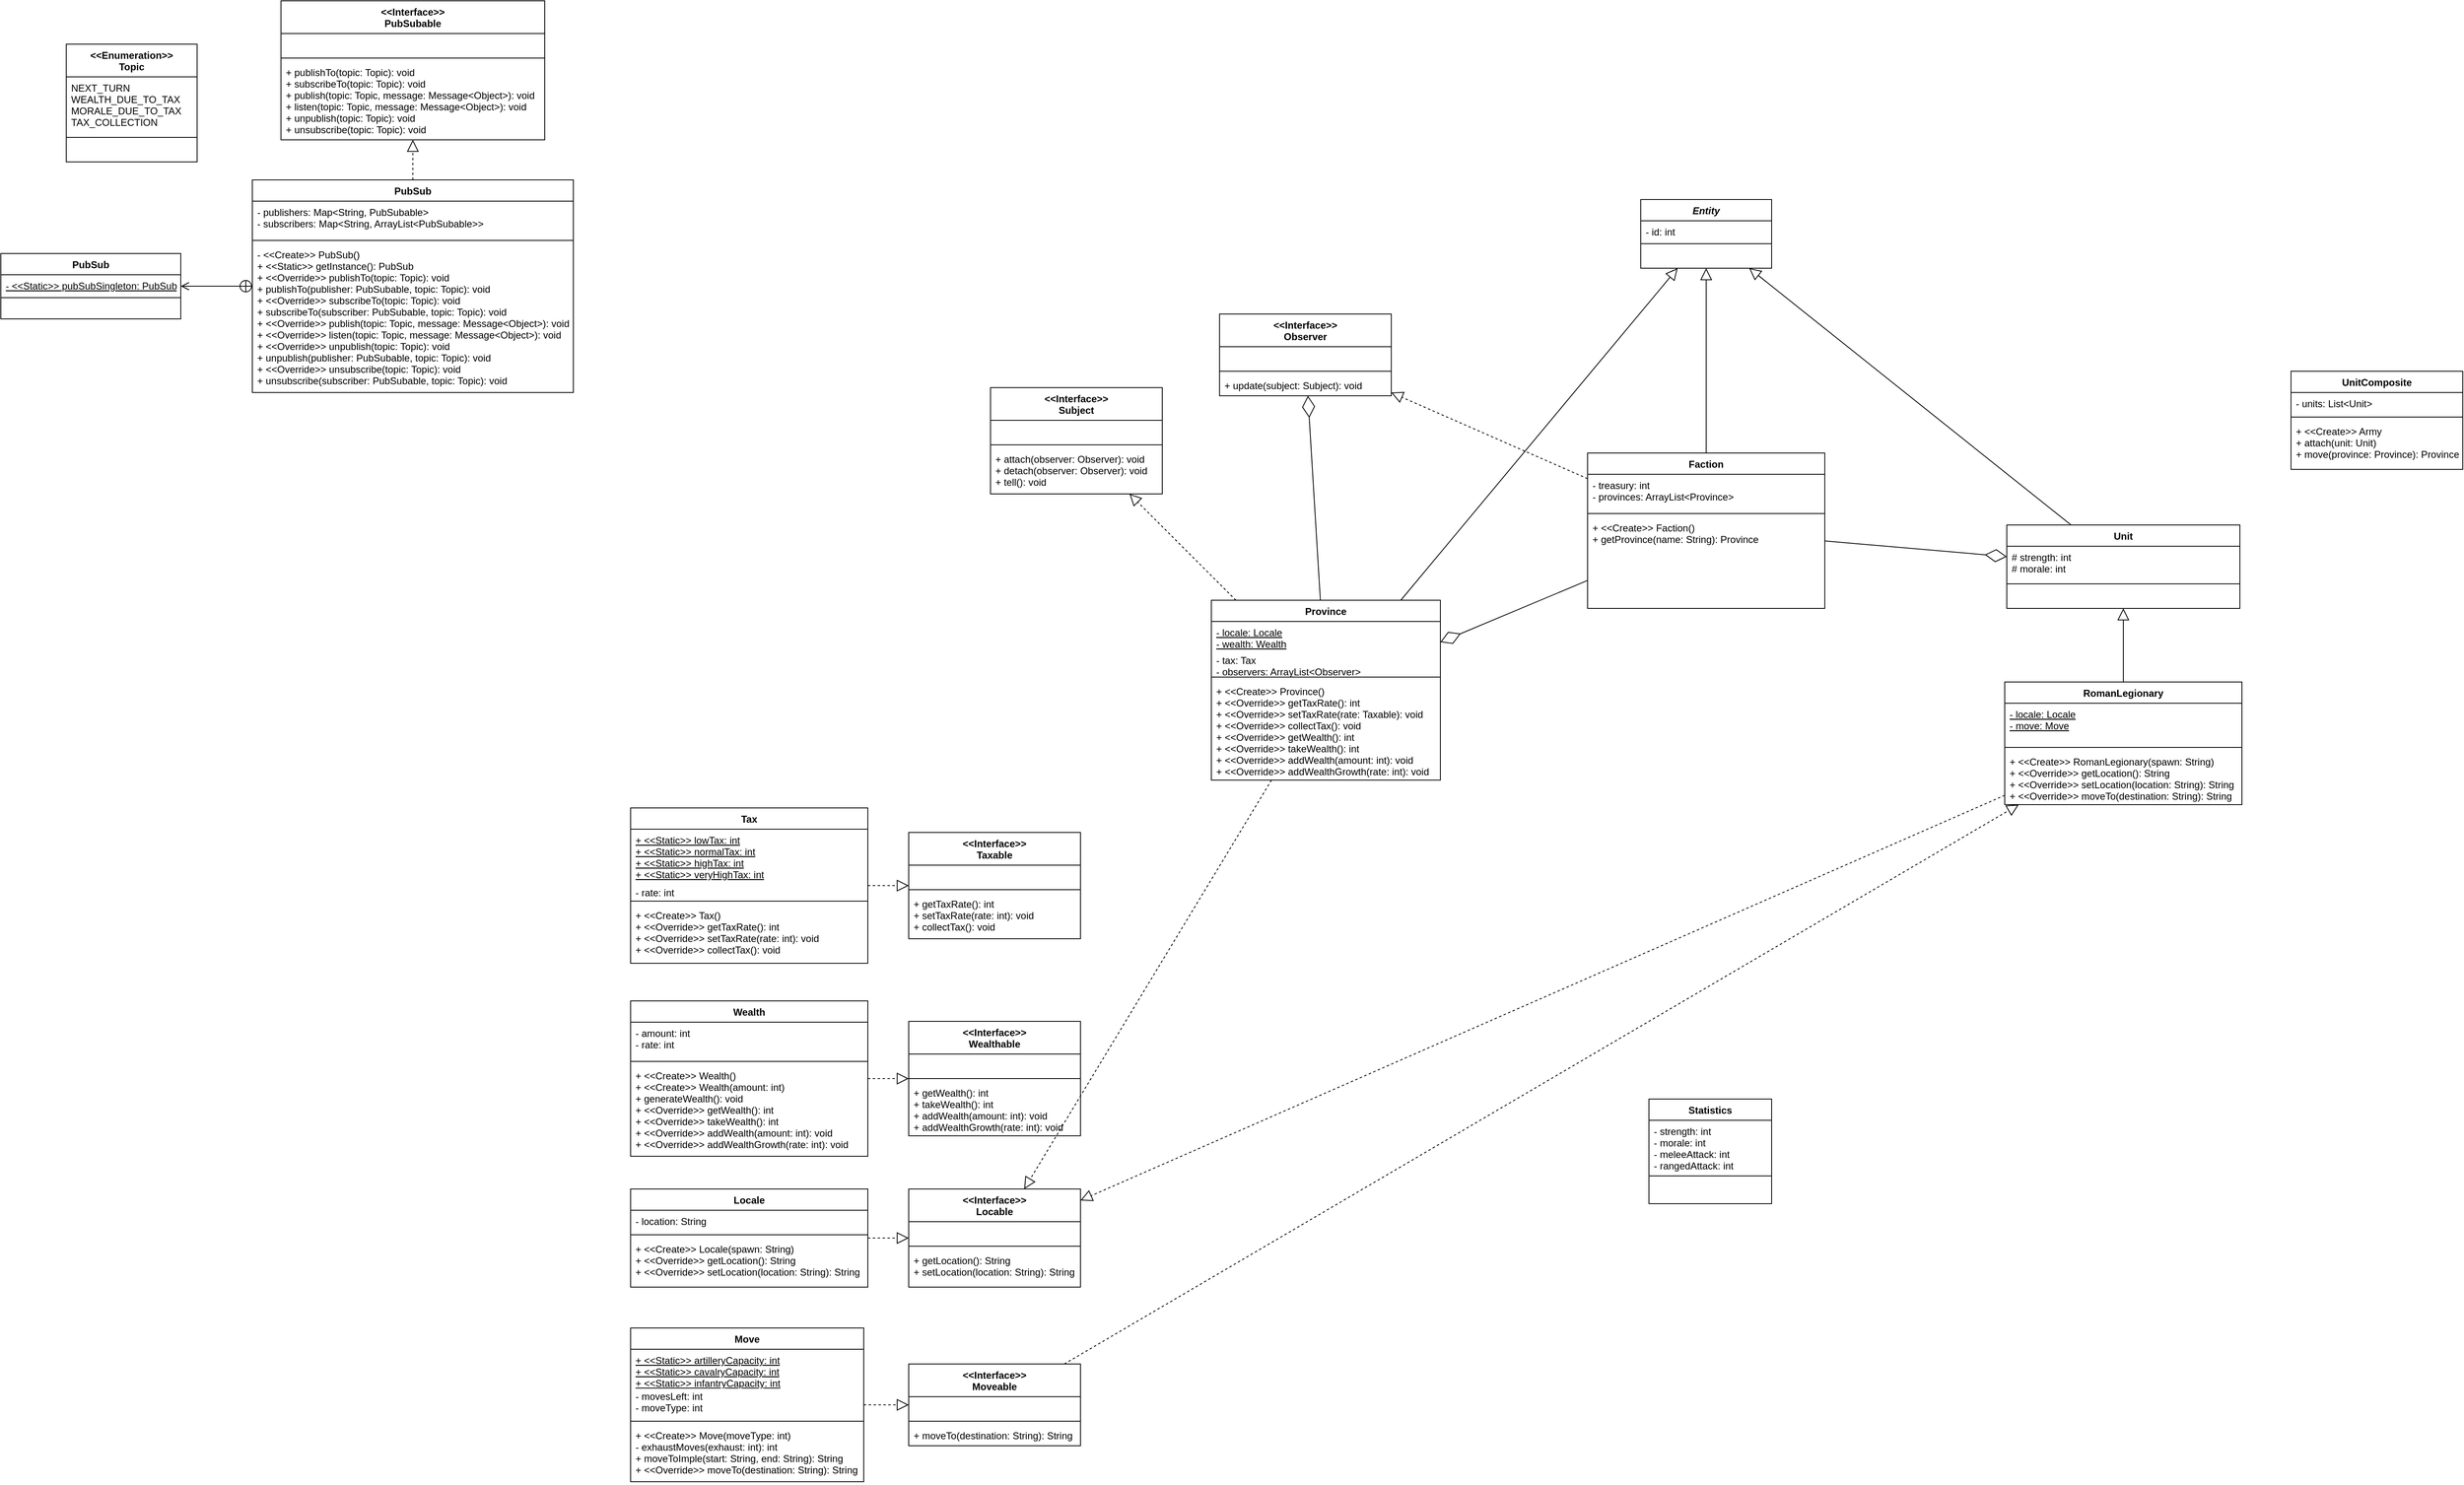<mxfile version="13.6.5">
    <diagram id="6988qr3DfwMfVrB6cIxQ" name="Page-1">
        <mxGraphModel dx="5828" dy="3968" grid="1" gridSize="10" guides="1" tooltips="1" connect="1" arrows="1" fold="1" page="1" pageScale="1" pageWidth="4681" pageHeight="3300" math="0" shadow="0">
            <root>
                <mxCell id="0"/>
                <mxCell id="1" parent="0"/>
                <mxCell id="2" value="RomanLegionary" style="swimlane;fontStyle=1;align=center;verticalAlign=top;childLayout=stackLayout;horizontal=1;startSize=26;horizontalStack=0;resizeParent=1;resizeParentMax=0;resizeLast=0;collapsible=1;marginBottom=0;" parent="1" vertex="1">
                    <mxGeometry x="360" y="40" width="290" height="150" as="geometry"/>
                </mxCell>
                <mxCell id="3" value="- locale: Locale&#10;- move: Move" style="text;strokeColor=none;fillColor=none;align=left;verticalAlign=top;spacingLeft=4;spacingRight=4;overflow=hidden;rotatable=0;points=[[0,0.5],[1,0.5]];portConstraint=eastwest;fontStyle=4" parent="2" vertex="1">
                    <mxGeometry y="26" width="290" height="50" as="geometry"/>
                </mxCell>
                <mxCell id="4" value="" style="line;strokeWidth=1;fillColor=none;align=left;verticalAlign=middle;spacingTop=-1;spacingLeft=3;spacingRight=3;rotatable=0;labelPosition=right;points=[];portConstraint=eastwest;" parent="2" vertex="1">
                    <mxGeometry y="76" width="290" height="8" as="geometry"/>
                </mxCell>
                <mxCell id="5" value="+ &lt;&lt;Create&gt;&gt; RomanLegionary(spawn: String)&#10;+ &lt;&lt;Override&gt;&gt; getLocation(): String&#10;+ &lt;&lt;Override&gt;&gt; setLocation(location: String): String&#10;+ &lt;&lt;Override&gt;&gt; moveTo(destination: String): String" style="text;strokeColor=none;fillColor=none;align=left;verticalAlign=top;spacingLeft=4;spacingRight=4;overflow=hidden;rotatable=0;points=[[0,0.5],[1,0.5]];portConstraint=eastwest;" parent="2" vertex="1">
                    <mxGeometry y="84" width="290" height="66" as="geometry"/>
                </mxCell>
                <mxCell id="86" value="" style="endArrow=block;endFill=0;endSize=12;html=1;" parent="1" source="2" target="6" edge="1">
                    <mxGeometry width="160" relative="1" as="geometry">
                        <mxPoint x="100" y="82.66" as="sourcePoint"/>
                        <mxPoint x="260" y="82.66" as="targetPoint"/>
                    </mxGeometry>
                </mxCell>
                <mxCell id="114" value="" style="endArrow=block;dashed=1;endFill=0;endSize=12;html=1;" parent="1" source="109" target="101" edge="1">
                    <mxGeometry width="160" relative="1" as="geometry">
                        <mxPoint x="83.705" y="450.0" as="sourcePoint"/>
                        <mxPoint x="126.286" y="390.0" as="targetPoint"/>
                    </mxGeometry>
                </mxCell>
                <mxCell id="115" value="" style="endArrow=block;dashed=1;endFill=0;endSize=12;html=1;" parent="1" source="2" target="101" edge="1">
                    <mxGeometry width="160" relative="1" as="geometry">
                        <mxPoint x="200" y="140" as="sourcePoint"/>
                        <mxPoint x="-40.325" y="292" as="targetPoint"/>
                    </mxGeometry>
                </mxCell>
                <mxCell id="153" value="" style="endArrow=block;dashed=1;endFill=0;endSize=12;html=1;" parent="1" source="68" target="249" edge="1">
                    <mxGeometry width="160" relative="1" as="geometry">
                        <mxPoint x="-630" y="-20" as="sourcePoint"/>
                        <mxPoint x="-730" y="-90" as="targetPoint"/>
                    </mxGeometry>
                </mxCell>
                <mxCell id="176" value="" style="endArrow=block;dashed=1;endFill=0;endSize=12;html=1;" parent="1" source="167" target="2" edge="1">
                    <mxGeometry width="160" relative="1" as="geometry">
                        <mxPoint x="219.17" y="-250" as="sourcePoint"/>
                        <mxPoint x="219.17" y="-340" as="targetPoint"/>
                    </mxGeometry>
                </mxCell>
                <mxCell id="177" value="" style="endArrow=block;dashed=1;endFill=0;endSize=12;html=1;" parent="1" source="171" target="167" edge="1">
                    <mxGeometry width="160" relative="1" as="geometry">
                        <mxPoint x="682.5" y="446.004" as="sourcePoint"/>
                        <mxPoint x="767.5" y="412.914" as="targetPoint"/>
                    </mxGeometry>
                </mxCell>
                <mxCell id="141" value="UnitComposite" style="swimlane;fontStyle=1;align=center;verticalAlign=top;childLayout=stackLayout;horizontal=1;startSize=26;horizontalStack=0;resizeParent=1;resizeParentMax=0;resizeLast=0;collapsible=1;marginBottom=0;" parent="1" vertex="1">
                    <mxGeometry x="710" y="-340" width="210" height="120" as="geometry"/>
                </mxCell>
                <mxCell id="142" value="- units: List&lt;Unit&gt;" style="text;strokeColor=none;fillColor=none;align=left;verticalAlign=top;spacingLeft=4;spacingRight=4;overflow=hidden;rotatable=0;points=[[0,0.5],[1,0.5]];portConstraint=eastwest;" parent="141" vertex="1">
                    <mxGeometry y="26" width="210" height="26" as="geometry"/>
                </mxCell>
                <mxCell id="143" value="" style="line;strokeWidth=1;fillColor=none;align=left;verticalAlign=middle;spacingTop=-1;spacingLeft=3;spacingRight=3;rotatable=0;labelPosition=right;points=[];portConstraint=eastwest;" parent="141" vertex="1">
                    <mxGeometry y="52" width="210" height="8" as="geometry"/>
                </mxCell>
                <mxCell id="144" value="+ &lt;&lt;Create&gt;&gt; Army&#10;+ attach(unit: Unit)&#10;+ move(province: Province): Province" style="text;strokeColor=none;fillColor=none;align=left;verticalAlign=top;spacingLeft=4;spacingRight=4;overflow=hidden;rotatable=0;points=[[0,0.5],[1,0.5]];portConstraint=eastwest;" parent="141" vertex="1">
                    <mxGeometry y="60" width="210" height="60" as="geometry"/>
                </mxCell>
                <mxCell id="191" value="" style="endArrow=block;dashed=1;endFill=0;endSize=12;html=1;" parent="1" source="196" target="192" edge="1">
                    <mxGeometry width="160" relative="1" as="geometry">
                        <mxPoint x="-356.295" y="460.0" as="sourcePoint"/>
                        <mxPoint x="-313.714" y="400.0" as="targetPoint"/>
                    </mxGeometry>
                </mxCell>
                <mxCell id="200" value="" style="endArrow=block;dashed=1;endFill=0;endSize=12;html=1;" parent="1" source="201" target="205" edge="1">
                    <mxGeometry width="160" relative="1" as="geometry">
                        <mxPoint x="-736.295" y="460.0" as="sourcePoint"/>
                        <mxPoint x="-693.714" y="400.0" as="targetPoint"/>
                    </mxGeometry>
                </mxCell>
                <mxCell id="236" value="" style="endArrow=block;dashed=1;endFill=0;endSize=12;html=1;" parent="1" source="68" target="101" edge="1">
                    <mxGeometry width="160" relative="1" as="geometry">
                        <mxPoint x="-259.998" y="48" as="sourcePoint"/>
                        <mxPoint x="-168.262" y="168" as="targetPoint"/>
                    </mxGeometry>
                </mxCell>
                <mxCell id="209" value="Faction" style="swimlane;fontStyle=1;align=center;verticalAlign=top;childLayout=stackLayout;horizontal=1;startSize=26;horizontalStack=0;resizeParent=1;resizeParentMax=0;resizeLast=0;collapsible=1;marginBottom=0;" parent="1" vertex="1">
                    <mxGeometry x="-150" y="-240" width="290" height="190" as="geometry"/>
                </mxCell>
                <mxCell id="210" value="- treasury: int&#10;- provinces: ArrayList&lt;Province&gt;" style="text;strokeColor=none;fillColor=none;align=left;verticalAlign=top;spacingLeft=4;spacingRight=4;overflow=hidden;rotatable=0;points=[[0,0.5],[1,0.5]];portConstraint=eastwest;fontStyle=0" parent="209" vertex="1">
                    <mxGeometry y="26" width="290" height="44" as="geometry"/>
                </mxCell>
                <mxCell id="211" value="" style="line;strokeWidth=1;fillColor=none;align=left;verticalAlign=middle;spacingTop=-1;spacingLeft=3;spacingRight=3;rotatable=0;labelPosition=right;points=[];portConstraint=eastwest;" parent="209" vertex="1">
                    <mxGeometry y="70" width="290" height="8" as="geometry"/>
                </mxCell>
                <mxCell id="212" value="+ &lt;&lt;Create&gt;&gt; Faction()&#10;+ getProvince(name: String): Province" style="text;strokeColor=none;fillColor=none;align=left;verticalAlign=top;spacingLeft=4;spacingRight=4;overflow=hidden;rotatable=0;points=[[0,0.5],[1,0.5]];portConstraint=eastwest;" parent="209" vertex="1">
                    <mxGeometry y="78" width="290" height="112" as="geometry"/>
                </mxCell>
                <mxCell id="158" value="Entity" style="swimlane;fontStyle=3;align=center;verticalAlign=top;childLayout=stackLayout;horizontal=1;startSize=26;horizontalStack=0;resizeParent=1;resizeParentMax=0;resizeLast=0;collapsible=1;marginBottom=0;" parent="1" vertex="1">
                    <mxGeometry x="-85" y="-550" width="160" height="84" as="geometry"/>
                </mxCell>
                <mxCell id="159" value="- id: int" style="text;strokeColor=none;fillColor=none;align=left;verticalAlign=top;spacingLeft=4;spacingRight=4;overflow=hidden;rotatable=0;points=[[0,0.5],[1,0.5]];portConstraint=eastwest;" parent="158" vertex="1">
                    <mxGeometry y="26" width="160" height="24" as="geometry"/>
                </mxCell>
                <mxCell id="160" value="" style="line;strokeWidth=1;fillColor=none;align=left;verticalAlign=middle;spacingTop=-1;spacingLeft=3;spacingRight=3;rotatable=0;labelPosition=right;points=[];portConstraint=eastwest;" parent="158" vertex="1">
                    <mxGeometry y="50" width="160" height="8" as="geometry"/>
                </mxCell>
                <mxCell id="161" value=" " style="text;strokeColor=none;fillColor=none;align=left;verticalAlign=top;spacingLeft=4;spacingRight=4;overflow=hidden;rotatable=0;points=[[0,0.5],[1,0.5]];portConstraint=eastwest;" parent="158" vertex="1">
                    <mxGeometry y="58" width="160" height="26" as="geometry"/>
                </mxCell>
                <mxCell id="6" value="Unit" style="swimlane;fontStyle=1;align=center;verticalAlign=top;childLayout=stackLayout;horizontal=1;startSize=26;horizontalStack=0;resizeParent=1;resizeParentMax=0;resizeLast=0;collapsible=1;marginBottom=0;" parent="1" vertex="1">
                    <mxGeometry x="362.5" y="-152" width="285" height="102" as="geometry"/>
                </mxCell>
                <mxCell id="7" value="# strength: int&#10;# morale: int" style="text;strokeColor=none;fillColor=none;align=left;verticalAlign=top;spacingLeft=4;spacingRight=4;overflow=hidden;rotatable=0;points=[[0,0.5],[1,0.5]];portConstraint=eastwest;" parent="6" vertex="1">
                    <mxGeometry y="26" width="285" height="42" as="geometry"/>
                </mxCell>
                <mxCell id="8" value="" style="line;strokeWidth=1;fillColor=none;align=left;verticalAlign=middle;spacingTop=-1;spacingLeft=3;spacingRight=3;rotatable=0;labelPosition=right;points=[];portConstraint=eastwest;" parent="6" vertex="1">
                    <mxGeometry y="68" width="285" height="8" as="geometry"/>
                </mxCell>
                <mxCell id="9" value=" " style="text;strokeColor=none;fillColor=none;align=left;verticalAlign=top;spacingLeft=4;spacingRight=4;overflow=hidden;rotatable=0;points=[[0,0.5],[1,0.5]];portConstraint=eastwest;" parent="6" vertex="1">
                    <mxGeometry y="76" width="285" height="26" as="geometry"/>
                </mxCell>
                <mxCell id="239" value="" style="endArrow=diamondThin;endFill=0;endSize=24;html=1;" parent="1" source="209" target="6" edge="1">
                    <mxGeometry width="160" relative="1" as="geometry">
                        <mxPoint x="-30" y="90" as="sourcePoint"/>
                        <mxPoint x="130" y="90" as="targetPoint"/>
                    </mxGeometry>
                </mxCell>
                <mxCell id="241" value="" style="endArrow=diamondThin;endFill=0;endSize=24;html=1;" parent="1" source="209" target="68" edge="1">
                    <mxGeometry width="160" relative="1" as="geometry">
                        <mxPoint x="-320" y="-19.0" as="sourcePoint"/>
                        <mxPoint x="-97.5" y="0.196" as="targetPoint"/>
                    </mxGeometry>
                </mxCell>
                <mxCell id="242" value="" style="endArrow=block;endFill=0;endSize=12;html=1;" parent="1" source="68" target="158" edge="1">
                    <mxGeometry width="160" relative="1" as="geometry">
                        <mxPoint x="-270" y="-200" as="sourcePoint"/>
                        <mxPoint x="-270" y="-290" as="targetPoint"/>
                    </mxGeometry>
                </mxCell>
                <mxCell id="243" value="" style="endArrow=block;endFill=0;endSize=12;html=1;" parent="1" source="209" target="158" edge="1">
                    <mxGeometry width="160" relative="1" as="geometry">
                        <mxPoint x="-418.333" y="10" as="sourcePoint"/>
                        <mxPoint x="-30" y="-456" as="targetPoint"/>
                    </mxGeometry>
                </mxCell>
                <mxCell id="244" value="" style="endArrow=block;endFill=0;endSize=12;html=1;" parent="1" source="6" target="158" edge="1">
                    <mxGeometry width="160" relative="1" as="geometry">
                        <mxPoint x="280" y="-284" as="sourcePoint"/>
                        <mxPoint x="280" y="-510" as="targetPoint"/>
                    </mxGeometry>
                </mxCell>
                <mxCell id="253" value="" style="endArrow=block;dashed=1;endFill=0;endSize=12;html=1;" parent="1" source="209" target="245" edge="1">
                    <mxGeometry width="160" relative="1" as="geometry">
                        <mxPoint x="-119.62" y="-282.957" as="sourcePoint"/>
                        <mxPoint x="-290.0" y="-400.0" as="targetPoint"/>
                    </mxGeometry>
                </mxCell>
                <mxCell id="254" value="" style="endArrow=diamondThin;endFill=0;endSize=24;html=1;" parent="1" source="68" target="245" edge="1">
                    <mxGeometry width="160" relative="1" as="geometry">
                        <mxPoint x="-320" y="-257.615" as="sourcePoint"/>
                        <mxPoint x="-570" y="-152.003" as="targetPoint"/>
                    </mxGeometry>
                </mxCell>
                <mxCell id="245" value="&lt;&lt;Interface&gt;&gt;&#10;Observer" style="swimlane;fontStyle=1;align=center;verticalAlign=top;childLayout=stackLayout;horizontal=1;startSize=40;horizontalStack=0;resizeParent=1;resizeParentMax=0;resizeLast=0;collapsible=1;marginBottom=0;" parent="1" vertex="1">
                    <mxGeometry x="-600" y="-410" width="210" height="100" as="geometry"/>
                </mxCell>
                <mxCell id="246" value=" " style="text;strokeColor=none;fillColor=none;align=left;verticalAlign=top;spacingLeft=4;spacingRight=4;overflow=hidden;rotatable=0;points=[[0,0.5],[1,0.5]];portConstraint=eastwest;" parent="245" vertex="1">
                    <mxGeometry y="40" width="210" height="26" as="geometry"/>
                </mxCell>
                <mxCell id="247" value="" style="line;strokeWidth=1;fillColor=none;align=left;verticalAlign=middle;spacingTop=-1;spacingLeft=3;spacingRight=3;rotatable=0;labelPosition=right;points=[];portConstraint=eastwest;" parent="245" vertex="1">
                    <mxGeometry y="66" width="210" height="8" as="geometry"/>
                </mxCell>
                <mxCell id="248" value="+ update(subject: Subject): void" style="text;strokeColor=none;fillColor=none;align=left;verticalAlign=top;spacingLeft=4;spacingRight=4;overflow=hidden;rotatable=0;points=[[0,0.5],[1,0.5]];portConstraint=eastwest;" parent="245" vertex="1">
                    <mxGeometry y="74" width="210" height="26" as="geometry"/>
                </mxCell>
                <mxCell id="68" value="Province" style="swimlane;fontStyle=1;align=center;verticalAlign=top;childLayout=stackLayout;horizontal=1;startSize=26;horizontalStack=0;resizeParent=1;resizeParentMax=0;resizeLast=0;collapsible=1;marginBottom=0;" parent="1" vertex="1">
                    <mxGeometry x="-610" y="-60" width="280" height="220" as="geometry"/>
                </mxCell>
                <mxCell id="69" value="- locale: Locale&#10;- wealth: Wealth" style="text;strokeColor=none;fillColor=none;align=left;verticalAlign=top;spacingLeft=4;spacingRight=4;overflow=hidden;rotatable=0;points=[[0,0.5],[1,0.5]];portConstraint=eastwest;fontStyle=4" parent="68" vertex="1">
                    <mxGeometry y="26" width="280" height="34" as="geometry"/>
                </mxCell>
                <mxCell id="237" value="- tax: Tax&#10;- observers: ArrayList&lt;Observer&gt;" style="text;strokeColor=none;fillColor=none;align=left;verticalAlign=top;spacingLeft=4;spacingRight=4;overflow=hidden;rotatable=0;points=[[0,0.5],[1,0.5]];portConstraint=eastwest;" parent="68" vertex="1">
                    <mxGeometry y="60" width="280" height="30" as="geometry"/>
                </mxCell>
                <mxCell id="70" value="" style="line;strokeWidth=1;fillColor=none;align=left;verticalAlign=middle;spacingTop=-1;spacingLeft=3;spacingRight=3;rotatable=0;labelPosition=right;points=[];portConstraint=eastwest;" parent="68" vertex="1">
                    <mxGeometry y="90" width="280" height="8" as="geometry"/>
                </mxCell>
                <mxCell id="71" value="+ &lt;&lt;Create&gt;&gt; Province()&#10;+ &lt;&lt;Override&gt;&gt; getTaxRate(): int&#10;+ &lt;&lt;Override&gt;&gt; setTaxRate(rate: Taxable): void&#10;+ &lt;&lt;Override&gt;&gt; collectTax(): void&#10;+ &lt;&lt;Override&gt;&gt; getWealth(): int&#10;+ &lt;&lt;Override&gt;&gt; takeWealth(): int&#10;+ &lt;&lt;Override&gt;&gt; addWealth(amount: int): void&#10;+ &lt;&lt;Override&gt;&gt; addWealthGrowth(rate: int): void" style="text;strokeColor=none;fillColor=none;align=left;verticalAlign=top;spacingLeft=4;spacingRight=4;overflow=hidden;rotatable=0;points=[[0,0.5],[1,0.5]];portConstraint=eastwest;" parent="68" vertex="1">
                    <mxGeometry y="98" width="280" height="122" as="geometry"/>
                </mxCell>
                <mxCell id="249" value="&lt;&lt;Interface&gt;&gt;&#10;Subject" style="swimlane;fontStyle=1;align=center;verticalAlign=top;childLayout=stackLayout;horizontal=1;startSize=40;horizontalStack=0;resizeParent=1;resizeParentMax=0;resizeLast=0;collapsible=1;marginBottom=0;" parent="1" vertex="1">
                    <mxGeometry x="-880" y="-320" width="210" height="130" as="geometry"/>
                </mxCell>
                <mxCell id="250" value=" " style="text;strokeColor=none;fillColor=none;align=left;verticalAlign=top;spacingLeft=4;spacingRight=4;overflow=hidden;rotatable=0;points=[[0,0.5],[1,0.5]];portConstraint=eastwest;" parent="249" vertex="1">
                    <mxGeometry y="40" width="210" height="26" as="geometry"/>
                </mxCell>
                <mxCell id="251" value="" style="line;strokeWidth=1;fillColor=none;align=left;verticalAlign=middle;spacingTop=-1;spacingLeft=3;spacingRight=3;rotatable=0;labelPosition=right;points=[];portConstraint=eastwest;" parent="249" vertex="1">
                    <mxGeometry y="66" width="210" height="8" as="geometry"/>
                </mxCell>
                <mxCell id="252" value="+ attach(observer: Observer): void&#10;+ detach(observer: Observer): void&#10;+ tell(): void" style="text;strokeColor=none;fillColor=none;align=left;verticalAlign=top;spacingLeft=4;spacingRight=4;overflow=hidden;rotatable=0;points=[[0,0.5],[1,0.5]];portConstraint=eastwest;" parent="249" vertex="1">
                    <mxGeometry y="74" width="210" height="56" as="geometry"/>
                </mxCell>
                <mxCell id="269" value="" style="endArrow=block;dashed=1;endFill=0;endSize=12;html=1;" edge="1" parent="1" source="265" target="261">
                    <mxGeometry width="160" relative="1" as="geometry">
                        <mxPoint x="-1265" y="-439" as="sourcePoint"/>
                        <mxPoint x="-1395" y="-569" as="targetPoint"/>
                    </mxGeometry>
                </mxCell>
                <mxCell id="201" value="Tax" style="swimlane;fontStyle=1;align=center;verticalAlign=top;childLayout=stackLayout;horizontal=1;startSize=26;horizontalStack=0;resizeParent=1;resizeParentMax=0;resizeLast=0;collapsible=1;marginBottom=0;" parent="1" vertex="1">
                    <mxGeometry x="-1320" y="194" width="290" height="190" as="geometry"/>
                </mxCell>
                <mxCell id="256" value="+ &lt;&lt;Static&gt;&gt; lowTax: int&#10;+ &lt;&lt;Static&gt;&gt; normalTax: int&#10;+ &lt;&lt;Static&gt;&gt; highTax: int&#10;+ &lt;&lt;Static&gt;&gt; veryHighTax: int" style="text;strokeColor=none;fillColor=none;align=left;verticalAlign=top;spacingLeft=4;spacingRight=4;overflow=hidden;rotatable=0;points=[[0,0.5],[1,0.5]];portConstraint=eastwest;fontStyle=4" parent="201" vertex="1">
                    <mxGeometry y="26" width="290" height="64" as="geometry"/>
                </mxCell>
                <mxCell id="202" value="- rate: int" style="text;strokeColor=none;fillColor=none;align=left;verticalAlign=top;spacingLeft=4;spacingRight=4;overflow=hidden;rotatable=0;points=[[0,0.5],[1,0.5]];portConstraint=eastwest;fontStyle=0" parent="201" vertex="1">
                    <mxGeometry y="90" width="290" height="20" as="geometry"/>
                </mxCell>
                <mxCell id="203" value="" style="line;strokeWidth=1;fillColor=none;align=left;verticalAlign=middle;spacingTop=-1;spacingLeft=3;spacingRight=3;rotatable=0;labelPosition=right;points=[];portConstraint=eastwest;" parent="201" vertex="1">
                    <mxGeometry y="110" width="290" height="8" as="geometry"/>
                </mxCell>
                <mxCell id="204" value="+ &lt;&lt;Create&gt;&gt; Tax()&#10;+ &lt;&lt;Override&gt;&gt; getTaxRate(): int&#10;+ &lt;&lt;Override&gt;&gt; setTaxRate(rate: int): void&#10;+ &lt;&lt;Override&gt;&gt; collectTax(): void" style="text;strokeColor=none;fillColor=none;align=left;verticalAlign=top;spacingLeft=4;spacingRight=4;overflow=hidden;rotatable=0;points=[[0,0.5],[1,0.5]];portConstraint=eastwest;" parent="201" vertex="1">
                    <mxGeometry y="118" width="290" height="72" as="geometry"/>
                </mxCell>
                <mxCell id="205" value="&lt;&lt;Interface&gt;&gt;&#10;Taxable" style="swimlane;fontStyle=1;align=center;verticalAlign=top;childLayout=stackLayout;horizontal=1;startSize=40;horizontalStack=0;resizeParent=1;resizeParentMax=0;resizeLast=0;collapsible=1;marginBottom=0;" parent="1" vertex="1">
                    <mxGeometry x="-980" y="224" width="210" height="130" as="geometry"/>
                </mxCell>
                <mxCell id="206" value=" " style="text;strokeColor=none;fillColor=none;align=left;verticalAlign=top;spacingLeft=4;spacingRight=4;overflow=hidden;rotatable=0;points=[[0,0.5],[1,0.5]];portConstraint=eastwest;" parent="205" vertex="1">
                    <mxGeometry y="40" width="210" height="26" as="geometry"/>
                </mxCell>
                <mxCell id="207" value="" style="line;strokeWidth=1;fillColor=none;align=left;verticalAlign=middle;spacingTop=-1;spacingLeft=3;spacingRight=3;rotatable=0;labelPosition=right;points=[];portConstraint=eastwest;" parent="205" vertex="1">
                    <mxGeometry y="66" width="210" height="8" as="geometry"/>
                </mxCell>
                <mxCell id="208" value="+ getTaxRate(): int&#10;+ setTaxRate(rate: int): void&#10;+ collectTax(): void" style="text;strokeColor=none;fillColor=none;align=left;verticalAlign=top;spacingLeft=4;spacingRight=4;overflow=hidden;rotatable=0;points=[[0,0.5],[1,0.5]];portConstraint=eastwest;" parent="205" vertex="1">
                    <mxGeometry y="74" width="210" height="56" as="geometry"/>
                </mxCell>
                <mxCell id="196" value="Wealth" style="swimlane;fontStyle=1;align=center;verticalAlign=top;childLayout=stackLayout;horizontal=1;startSize=26;horizontalStack=0;resizeParent=1;resizeParentMax=0;resizeLast=0;collapsible=1;marginBottom=0;" parent="1" vertex="1">
                    <mxGeometry x="-1320" y="430" width="290" height="190" as="geometry"/>
                </mxCell>
                <mxCell id="197" value="- amount: int&#10;- rate: int" style="text;strokeColor=none;fillColor=none;align=left;verticalAlign=top;spacingLeft=4;spacingRight=4;overflow=hidden;rotatable=0;points=[[0,0.5],[1,0.5]];portConstraint=eastwest;fontStyle=0" parent="196" vertex="1">
                    <mxGeometry y="26" width="290" height="44" as="geometry"/>
                </mxCell>
                <mxCell id="198" value="" style="line;strokeWidth=1;fillColor=none;align=left;verticalAlign=middle;spacingTop=-1;spacingLeft=3;spacingRight=3;rotatable=0;labelPosition=right;points=[];portConstraint=eastwest;" parent="196" vertex="1">
                    <mxGeometry y="70" width="290" height="8" as="geometry"/>
                </mxCell>
                <mxCell id="199" value="+ &lt;&lt;Create&gt;&gt; Wealth()&#10;+ &lt;&lt;Create&gt;&gt; Wealth(amount: int)&#10;+ generateWealth(): void&#10;+ &lt;&lt;Override&gt;&gt; getWealth(): int&#10;+ &lt;&lt;Override&gt;&gt; takeWealth(): int&#10;+ &lt;&lt;Override&gt;&gt; addWealth(amount: int): void&#10;+ &lt;&lt;Override&gt;&gt; addWealthGrowth(rate: int): void" style="text;strokeColor=none;fillColor=none;align=left;verticalAlign=top;spacingLeft=4;spacingRight=4;overflow=hidden;rotatable=0;points=[[0,0.5],[1,0.5]];portConstraint=eastwest;" parent="196" vertex="1">
                    <mxGeometry y="78" width="290" height="112" as="geometry"/>
                </mxCell>
                <mxCell id="192" value="&lt;&lt;Interface&gt;&gt;&#10;Wealthable" style="swimlane;fontStyle=1;align=center;verticalAlign=top;childLayout=stackLayout;horizontal=1;startSize=40;horizontalStack=0;resizeParent=1;resizeParentMax=0;resizeLast=0;collapsible=1;marginBottom=0;" parent="1" vertex="1">
                    <mxGeometry x="-980" y="455" width="210" height="140" as="geometry"/>
                </mxCell>
                <mxCell id="193" value=" " style="text;strokeColor=none;fillColor=none;align=left;verticalAlign=top;spacingLeft=4;spacingRight=4;overflow=hidden;rotatable=0;points=[[0,0.5],[1,0.5]];portConstraint=eastwest;" parent="192" vertex="1">
                    <mxGeometry y="40" width="210" height="26" as="geometry"/>
                </mxCell>
                <mxCell id="194" value="" style="line;strokeWidth=1;fillColor=none;align=left;verticalAlign=middle;spacingTop=-1;spacingLeft=3;spacingRight=3;rotatable=0;labelPosition=right;points=[];portConstraint=eastwest;" parent="192" vertex="1">
                    <mxGeometry y="66" width="210" height="8" as="geometry"/>
                </mxCell>
                <mxCell id="195" value="+ getWealth(): int&#10;+ takeWealth(): int&#10;+ addWealth(amount: int): void&#10;+ addWealthGrowth(rate: int): void" style="text;strokeColor=none;fillColor=none;align=left;verticalAlign=top;spacingLeft=4;spacingRight=4;overflow=hidden;rotatable=0;points=[[0,0.5],[1,0.5]];portConstraint=eastwest;" parent="192" vertex="1">
                    <mxGeometry y="74" width="210" height="66" as="geometry"/>
                </mxCell>
                <mxCell id="109" value="Locale" style="swimlane;fontStyle=1;align=center;verticalAlign=top;childLayout=stackLayout;horizontal=1;startSize=26;horizontalStack=0;resizeParent=1;resizeParentMax=0;resizeLast=0;collapsible=1;marginBottom=0;" parent="1" vertex="1">
                    <mxGeometry x="-1320" y="660" width="290" height="120" as="geometry"/>
                </mxCell>
                <mxCell id="110" value="- location: String" style="text;strokeColor=none;fillColor=none;align=left;verticalAlign=top;spacingLeft=4;spacingRight=4;overflow=hidden;rotatable=0;points=[[0,0.5],[1,0.5]];portConstraint=eastwest;fontStyle=0" parent="109" vertex="1">
                    <mxGeometry y="26" width="290" height="26" as="geometry"/>
                </mxCell>
                <mxCell id="111" value="" style="line;strokeWidth=1;fillColor=none;align=left;verticalAlign=middle;spacingTop=-1;spacingLeft=3;spacingRight=3;rotatable=0;labelPosition=right;points=[];portConstraint=eastwest;" parent="109" vertex="1">
                    <mxGeometry y="52" width="290" height="8" as="geometry"/>
                </mxCell>
                <mxCell id="112" value="+ &lt;&lt;Create&gt;&gt; Locale(spawn: String)&#10;+ &lt;&lt;Override&gt;&gt; getLocation(): String&#10;+ &lt;&lt;Override&gt;&gt; setLocation(location: String): String" style="text;strokeColor=none;fillColor=none;align=left;verticalAlign=top;spacingLeft=4;spacingRight=4;overflow=hidden;rotatable=0;points=[[0,0.5],[1,0.5]];portConstraint=eastwest;" parent="109" vertex="1">
                    <mxGeometry y="60" width="290" height="60" as="geometry"/>
                </mxCell>
                <mxCell id="101" value="&lt;&lt;Interface&gt;&gt;&#10;Locable" style="swimlane;fontStyle=1;align=center;verticalAlign=top;childLayout=stackLayout;horizontal=1;startSize=40;horizontalStack=0;resizeParent=1;resizeParentMax=0;resizeLast=0;collapsible=1;marginBottom=0;" parent="1" vertex="1">
                    <mxGeometry x="-980" y="660" width="210" height="120" as="geometry"/>
                </mxCell>
                <mxCell id="102" value=" " style="text;strokeColor=none;fillColor=none;align=left;verticalAlign=top;spacingLeft=4;spacingRight=4;overflow=hidden;rotatable=0;points=[[0,0.5],[1,0.5]];portConstraint=eastwest;" parent="101" vertex="1">
                    <mxGeometry y="40" width="210" height="26" as="geometry"/>
                </mxCell>
                <mxCell id="103" value="" style="line;strokeWidth=1;fillColor=none;align=left;verticalAlign=middle;spacingTop=-1;spacingLeft=3;spacingRight=3;rotatable=0;labelPosition=right;points=[];portConstraint=eastwest;" parent="101" vertex="1">
                    <mxGeometry y="66" width="210" height="8" as="geometry"/>
                </mxCell>
                <mxCell id="104" value="+ getLocation(): String&#10;+ setLocation(location: String): String" style="text;strokeColor=none;fillColor=none;align=left;verticalAlign=top;spacingLeft=4;spacingRight=4;overflow=hidden;rotatable=0;points=[[0,0.5],[1,0.5]];portConstraint=eastwest;" parent="101" vertex="1">
                    <mxGeometry y="74" width="210" height="46" as="geometry"/>
                </mxCell>
                <mxCell id="171" value="Move" style="swimlane;fontStyle=1;align=center;verticalAlign=top;childLayout=stackLayout;horizontal=1;startSize=26;horizontalStack=0;resizeParent=1;resizeParentMax=0;resizeLast=0;collapsible=1;marginBottom=0;" parent="1" vertex="1">
                    <mxGeometry x="-1320" y="830" width="285" height="188" as="geometry"/>
                </mxCell>
                <mxCell id="189" value="+ &lt;&lt;Static&gt;&gt; artilleryCapacity: int&#10;+ &lt;&lt;Static&gt;&gt; cavalryCapacity: int&#10;+ &lt;&lt;Static&gt;&gt; infantryCapacity: int" style="text;strokeColor=none;fillColor=none;align=left;verticalAlign=top;spacingLeft=4;spacingRight=4;overflow=hidden;rotatable=0;points=[[0,0.5],[1,0.5]];portConstraint=eastwest;fontStyle=4" parent="171" vertex="1">
                    <mxGeometry y="26" width="285" height="44" as="geometry"/>
                </mxCell>
                <mxCell id="190" value="- movesLeft: int&#10;- moveType: int" style="text;strokeColor=none;fillColor=none;align=left;verticalAlign=top;spacingLeft=4;spacingRight=4;overflow=hidden;rotatable=0;points=[[0,0.5],[1,0.5]];portConstraint=eastwest;fontStyle=0" parent="171" vertex="1">
                    <mxGeometry y="70" width="285" height="40" as="geometry"/>
                </mxCell>
                <mxCell id="173" value="" style="line;strokeWidth=1;fillColor=none;align=left;verticalAlign=middle;spacingTop=-1;spacingLeft=3;spacingRight=3;rotatable=0;labelPosition=right;points=[];portConstraint=eastwest;" parent="171" vertex="1">
                    <mxGeometry y="110" width="285" height="8" as="geometry"/>
                </mxCell>
                <mxCell id="174" value="+ &lt;&lt;Create&gt;&gt; Move(moveType: int)&#10;- exhaustMoves(exhaust: int): int&#10;+ moveToImple(start: String, end: String): String&#10;+ &lt;&lt;Override&gt;&gt; moveTo(destination: String): String" style="text;strokeColor=none;fillColor=none;align=left;verticalAlign=top;spacingLeft=4;spacingRight=4;overflow=hidden;rotatable=0;points=[[0,0.5],[1,0.5]];portConstraint=eastwest;" parent="171" vertex="1">
                    <mxGeometry y="118" width="285" height="70" as="geometry"/>
                </mxCell>
                <mxCell id="167" value="&lt;&lt;Interface&gt;&gt;&#10;Moveable" style="swimlane;fontStyle=1;align=center;verticalAlign=top;childLayout=stackLayout;horizontal=1;startSize=40;horizontalStack=0;resizeParent=1;resizeParentMax=0;resizeLast=0;collapsible=1;marginBottom=0;" parent="1" vertex="1">
                    <mxGeometry x="-980" y="874" width="210" height="100" as="geometry"/>
                </mxCell>
                <mxCell id="168" value=" " style="text;strokeColor=none;fillColor=none;align=left;verticalAlign=top;spacingLeft=4;spacingRight=4;overflow=hidden;rotatable=0;points=[[0,0.5],[1,0.5]];portConstraint=eastwest;" parent="167" vertex="1">
                    <mxGeometry y="40" width="210" height="26" as="geometry"/>
                </mxCell>
                <mxCell id="169" value="" style="line;strokeWidth=1;fillColor=none;align=left;verticalAlign=middle;spacingTop=-1;spacingLeft=3;spacingRight=3;rotatable=0;labelPosition=right;points=[];portConstraint=eastwest;" parent="167" vertex="1">
                    <mxGeometry y="66" width="210" height="8" as="geometry"/>
                </mxCell>
                <mxCell id="170" value="+ moveTo(destination: String): String" style="text;strokeColor=none;fillColor=none;align=left;verticalAlign=top;spacingLeft=4;spacingRight=4;overflow=hidden;rotatable=0;points=[[0,0.5],[1,0.5]];portConstraint=eastwest;" parent="167" vertex="1">
                    <mxGeometry y="74" width="210" height="26" as="geometry"/>
                </mxCell>
                <mxCell id="154" value="Statistics" style="swimlane;fontStyle=1;align=center;verticalAlign=top;childLayout=stackLayout;horizontal=1;startSize=26;horizontalStack=0;resizeParent=1;resizeParentMax=0;resizeLast=0;collapsible=1;marginBottom=0;" parent="1" vertex="1">
                    <mxGeometry x="-75" y="550" width="150" height="128" as="geometry"/>
                </mxCell>
                <mxCell id="155" value="- strength: int&#10;- morale: int&#10;- meleeAttack: int&#10;- rangedAttack: int" style="text;strokeColor=none;fillColor=none;align=left;verticalAlign=top;spacingLeft=4;spacingRight=4;overflow=hidden;rotatable=0;points=[[0,0.5],[1,0.5]];portConstraint=eastwest;fontStyle=0" parent="154" vertex="1">
                    <mxGeometry y="26" width="150" height="64" as="geometry"/>
                </mxCell>
                <mxCell id="156" value="" style="line;strokeWidth=1;fillColor=none;align=left;verticalAlign=middle;spacingTop=-1;spacingLeft=3;spacingRight=3;rotatable=0;labelPosition=right;points=[];portConstraint=eastwest;" parent="154" vertex="1">
                    <mxGeometry y="90" width="150" height="8" as="geometry"/>
                </mxCell>
                <mxCell id="157" value=" " style="text;strokeColor=none;fillColor=none;align=left;verticalAlign=top;spacingLeft=4;spacingRight=4;overflow=hidden;rotatable=0;points=[[0,0.5],[1,0.5]];portConstraint=eastwest;" parent="154" vertex="1">
                    <mxGeometry y="98" width="150" height="30" as="geometry"/>
                </mxCell>
                <mxCell id="282" value="" style="endArrow=open;startArrow=circlePlus;endFill=0;startFill=0;endSize=8;html=1;" edge="1" parent="1" source="265" target="283">
                    <mxGeometry width="160" relative="1" as="geometry">
                        <mxPoint x="-1860" y="-654" as="sourcePoint"/>
                        <mxPoint x="-1820" y="-784" as="targetPoint"/>
                    </mxGeometry>
                </mxCell>
                <mxCell id="265" value="PubSub" style="swimlane;fontStyle=1;align=center;verticalAlign=top;childLayout=stackLayout;horizontal=1;startSize=26;horizontalStack=0;resizeParent=1;resizeParentMax=0;resizeLast=0;collapsible=1;marginBottom=0;" vertex="1" parent="1">
                    <mxGeometry x="-1782.5" y="-574" width="392.5" height="260" as="geometry"/>
                </mxCell>
                <mxCell id="266" value="- publishers: Map&lt;String, PubSubable&gt;&#10;- subscribers: Map&lt;String, ArrayList&lt;PubSubable&gt;&gt;" style="text;strokeColor=none;fillColor=none;align=left;verticalAlign=top;spacingLeft=4;spacingRight=4;overflow=hidden;rotatable=0;points=[[0,0.5],[1,0.5]];portConstraint=eastwest;" vertex="1" parent="265">
                    <mxGeometry y="26" width="392.5" height="44" as="geometry"/>
                </mxCell>
                <mxCell id="267" value="" style="line;strokeWidth=1;fillColor=none;align=left;verticalAlign=middle;spacingTop=-1;spacingLeft=3;spacingRight=3;rotatable=0;labelPosition=right;points=[];portConstraint=eastwest;" vertex="1" parent="265">
                    <mxGeometry y="70" width="392.5" height="8" as="geometry"/>
                </mxCell>
                <mxCell id="268" value="- &lt;&lt;Create&gt;&gt; PubSub()&#10;+ &lt;&lt;Static&gt;&gt; getInstance(): PubSub&#10;+ &lt;&lt;Override&gt;&gt; publishTo(topic: Topic): void&#10;+ publishTo(publisher: PubSubable, topic: Topic): void&#10;+ &lt;&lt;Override&gt;&gt; subscribeTo(topic: Topic): void&#10;+ subscribeTo(subscriber: PubSubable, topic: Topic): void&#10;+ &lt;&lt;Override&gt;&gt; publish(topic: Topic, message: Message&lt;Object&gt;): void&#10;+ &lt;&lt;Override&gt;&gt; listen(topic: Topic, message: Message&lt;Object&gt;): void&#10;+ &lt;&lt;Override&gt;&gt; unpublish(topic: Topic): void&#10;+ unpublish(publisher: PubSubable, topic: Topic): void&#10;+ &lt;&lt;Override&gt;&gt; unsubscribe(topic: Topic): void&#10;+ unsubscribe(subscriber: PubSubable, topic: Topic): void&#10;" style="text;strokeColor=none;fillColor=none;align=left;verticalAlign=top;spacingLeft=4;spacingRight=4;overflow=hidden;rotatable=0;points=[[0,0.5],[1,0.5]];portConstraint=eastwest;" vertex="1" parent="265">
                    <mxGeometry y="78" width="392.5" height="182" as="geometry"/>
                </mxCell>
                <mxCell id="261" value="&lt;&lt;Interface&gt;&gt;&#10;PubSubable" style="swimlane;fontStyle=1;align=center;verticalAlign=top;childLayout=stackLayout;horizontal=1;startSize=40;horizontalStack=0;resizeParent=1;resizeParentMax=0;resizeLast=0;collapsible=1;marginBottom=0;" vertex="1" parent="1">
                    <mxGeometry x="-1747.5" y="-793" width="322.5" height="170" as="geometry"/>
                </mxCell>
                <mxCell id="262" value=" " style="text;strokeColor=none;fillColor=none;align=left;verticalAlign=top;spacingLeft=4;spacingRight=4;overflow=hidden;rotatable=0;points=[[0,0.5],[1,0.5]];portConstraint=eastwest;" vertex="1" parent="261">
                    <mxGeometry y="40" width="322.5" height="26" as="geometry"/>
                </mxCell>
                <mxCell id="263" value="" style="line;strokeWidth=1;fillColor=none;align=left;verticalAlign=middle;spacingTop=-1;spacingLeft=3;spacingRight=3;rotatable=0;labelPosition=right;points=[];portConstraint=eastwest;" vertex="1" parent="261">
                    <mxGeometry y="66" width="322.5" height="8" as="geometry"/>
                </mxCell>
                <mxCell id="264" value="+ publishTo(topic: Topic): void&#10;+ subscribeTo(topic: Topic): void&#10;+ publish(topic: Topic, message: Message&lt;Object&gt;): void&#10;+ listen(topic: Topic, message: Message&lt;Object&gt;): void&#10;+ unpublish(topic: Topic): void&#10;+ unsubscribe(topic: Topic): void" style="text;strokeColor=none;fillColor=none;align=left;verticalAlign=top;spacingLeft=4;spacingRight=4;overflow=hidden;rotatable=0;points=[[0,0.5],[1,0.5]];portConstraint=eastwest;" vertex="1" parent="261">
                    <mxGeometry y="74" width="322.5" height="96" as="geometry"/>
                </mxCell>
                <mxCell id="283" value="PubSub" style="swimlane;fontStyle=1;align=center;verticalAlign=top;childLayout=stackLayout;horizontal=1;startSize=26;horizontalStack=0;resizeParent=1;resizeParentMax=0;resizeLast=0;collapsible=1;marginBottom=0;" vertex="1" parent="1">
                    <mxGeometry x="-2090" y="-484" width="220" height="80" as="geometry"/>
                </mxCell>
                <mxCell id="284" value="- &lt;&lt;Static&gt;&gt; pubSubSingleton: PubSub" style="text;strokeColor=none;fillColor=none;align=left;verticalAlign=top;spacingLeft=4;spacingRight=4;overflow=hidden;rotatable=0;points=[[0,0.5],[1,0.5]];portConstraint=eastwest;fontStyle=4" vertex="1" parent="283">
                    <mxGeometry y="26" width="220" height="24" as="geometry"/>
                </mxCell>
                <mxCell id="285" value="" style="line;strokeWidth=1;fillColor=none;align=left;verticalAlign=middle;spacingTop=-1;spacingLeft=3;spacingRight=3;rotatable=0;labelPosition=right;points=[];portConstraint=eastwest;" vertex="1" parent="283">
                    <mxGeometry y="50" width="220" height="8" as="geometry"/>
                </mxCell>
                <mxCell id="286" value=" " style="text;strokeColor=none;fillColor=none;align=left;verticalAlign=top;spacingLeft=4;spacingRight=4;overflow=hidden;rotatable=0;points=[[0,0.5],[1,0.5]];portConstraint=eastwest;" vertex="1" parent="283">
                    <mxGeometry y="58" width="220" height="22" as="geometry"/>
                </mxCell>
                <mxCell id="291" value="&lt;&lt;Enumeration&gt;&gt;&#10;Topic" style="swimlane;fontStyle=1;align=center;verticalAlign=top;childLayout=stackLayout;horizontal=1;startSize=40;horizontalStack=0;resizeParent=1;resizeParentMax=0;resizeLast=0;collapsible=1;marginBottom=0;" vertex="1" parent="1">
                    <mxGeometry x="-2010" y="-740" width="160" height="144" as="geometry"/>
                </mxCell>
                <mxCell id="292" value="NEXT_TURN&#10;WEALTH_DUE_TO_TAX&#10;MORALE_DUE_TO_TAX&#10;TAX_COLLECTION" style="text;strokeColor=none;fillColor=none;align=left;verticalAlign=top;spacingLeft=4;spacingRight=4;overflow=hidden;rotatable=0;points=[[0,0.5],[1,0.5]];portConstraint=eastwest;" vertex="1" parent="291">
                    <mxGeometry y="40" width="160" height="70" as="geometry"/>
                </mxCell>
                <mxCell id="293" value="" style="line;strokeWidth=1;fillColor=none;align=left;verticalAlign=middle;spacingTop=-1;spacingLeft=3;spacingRight=3;rotatable=0;labelPosition=right;points=[];portConstraint=eastwest;" vertex="1" parent="291">
                    <mxGeometry y="110" width="160" height="8" as="geometry"/>
                </mxCell>
                <mxCell id="294" value=" " style="text;strokeColor=none;fillColor=none;align=left;verticalAlign=top;spacingLeft=4;spacingRight=4;overflow=hidden;rotatable=0;points=[[0,0.5],[1,0.5]];portConstraint=eastwest;" vertex="1" parent="291">
                    <mxGeometry y="118" width="160" height="26" as="geometry"/>
                </mxCell>
            </root>
        </mxGraphModel>
    </diagram>
</mxfile>